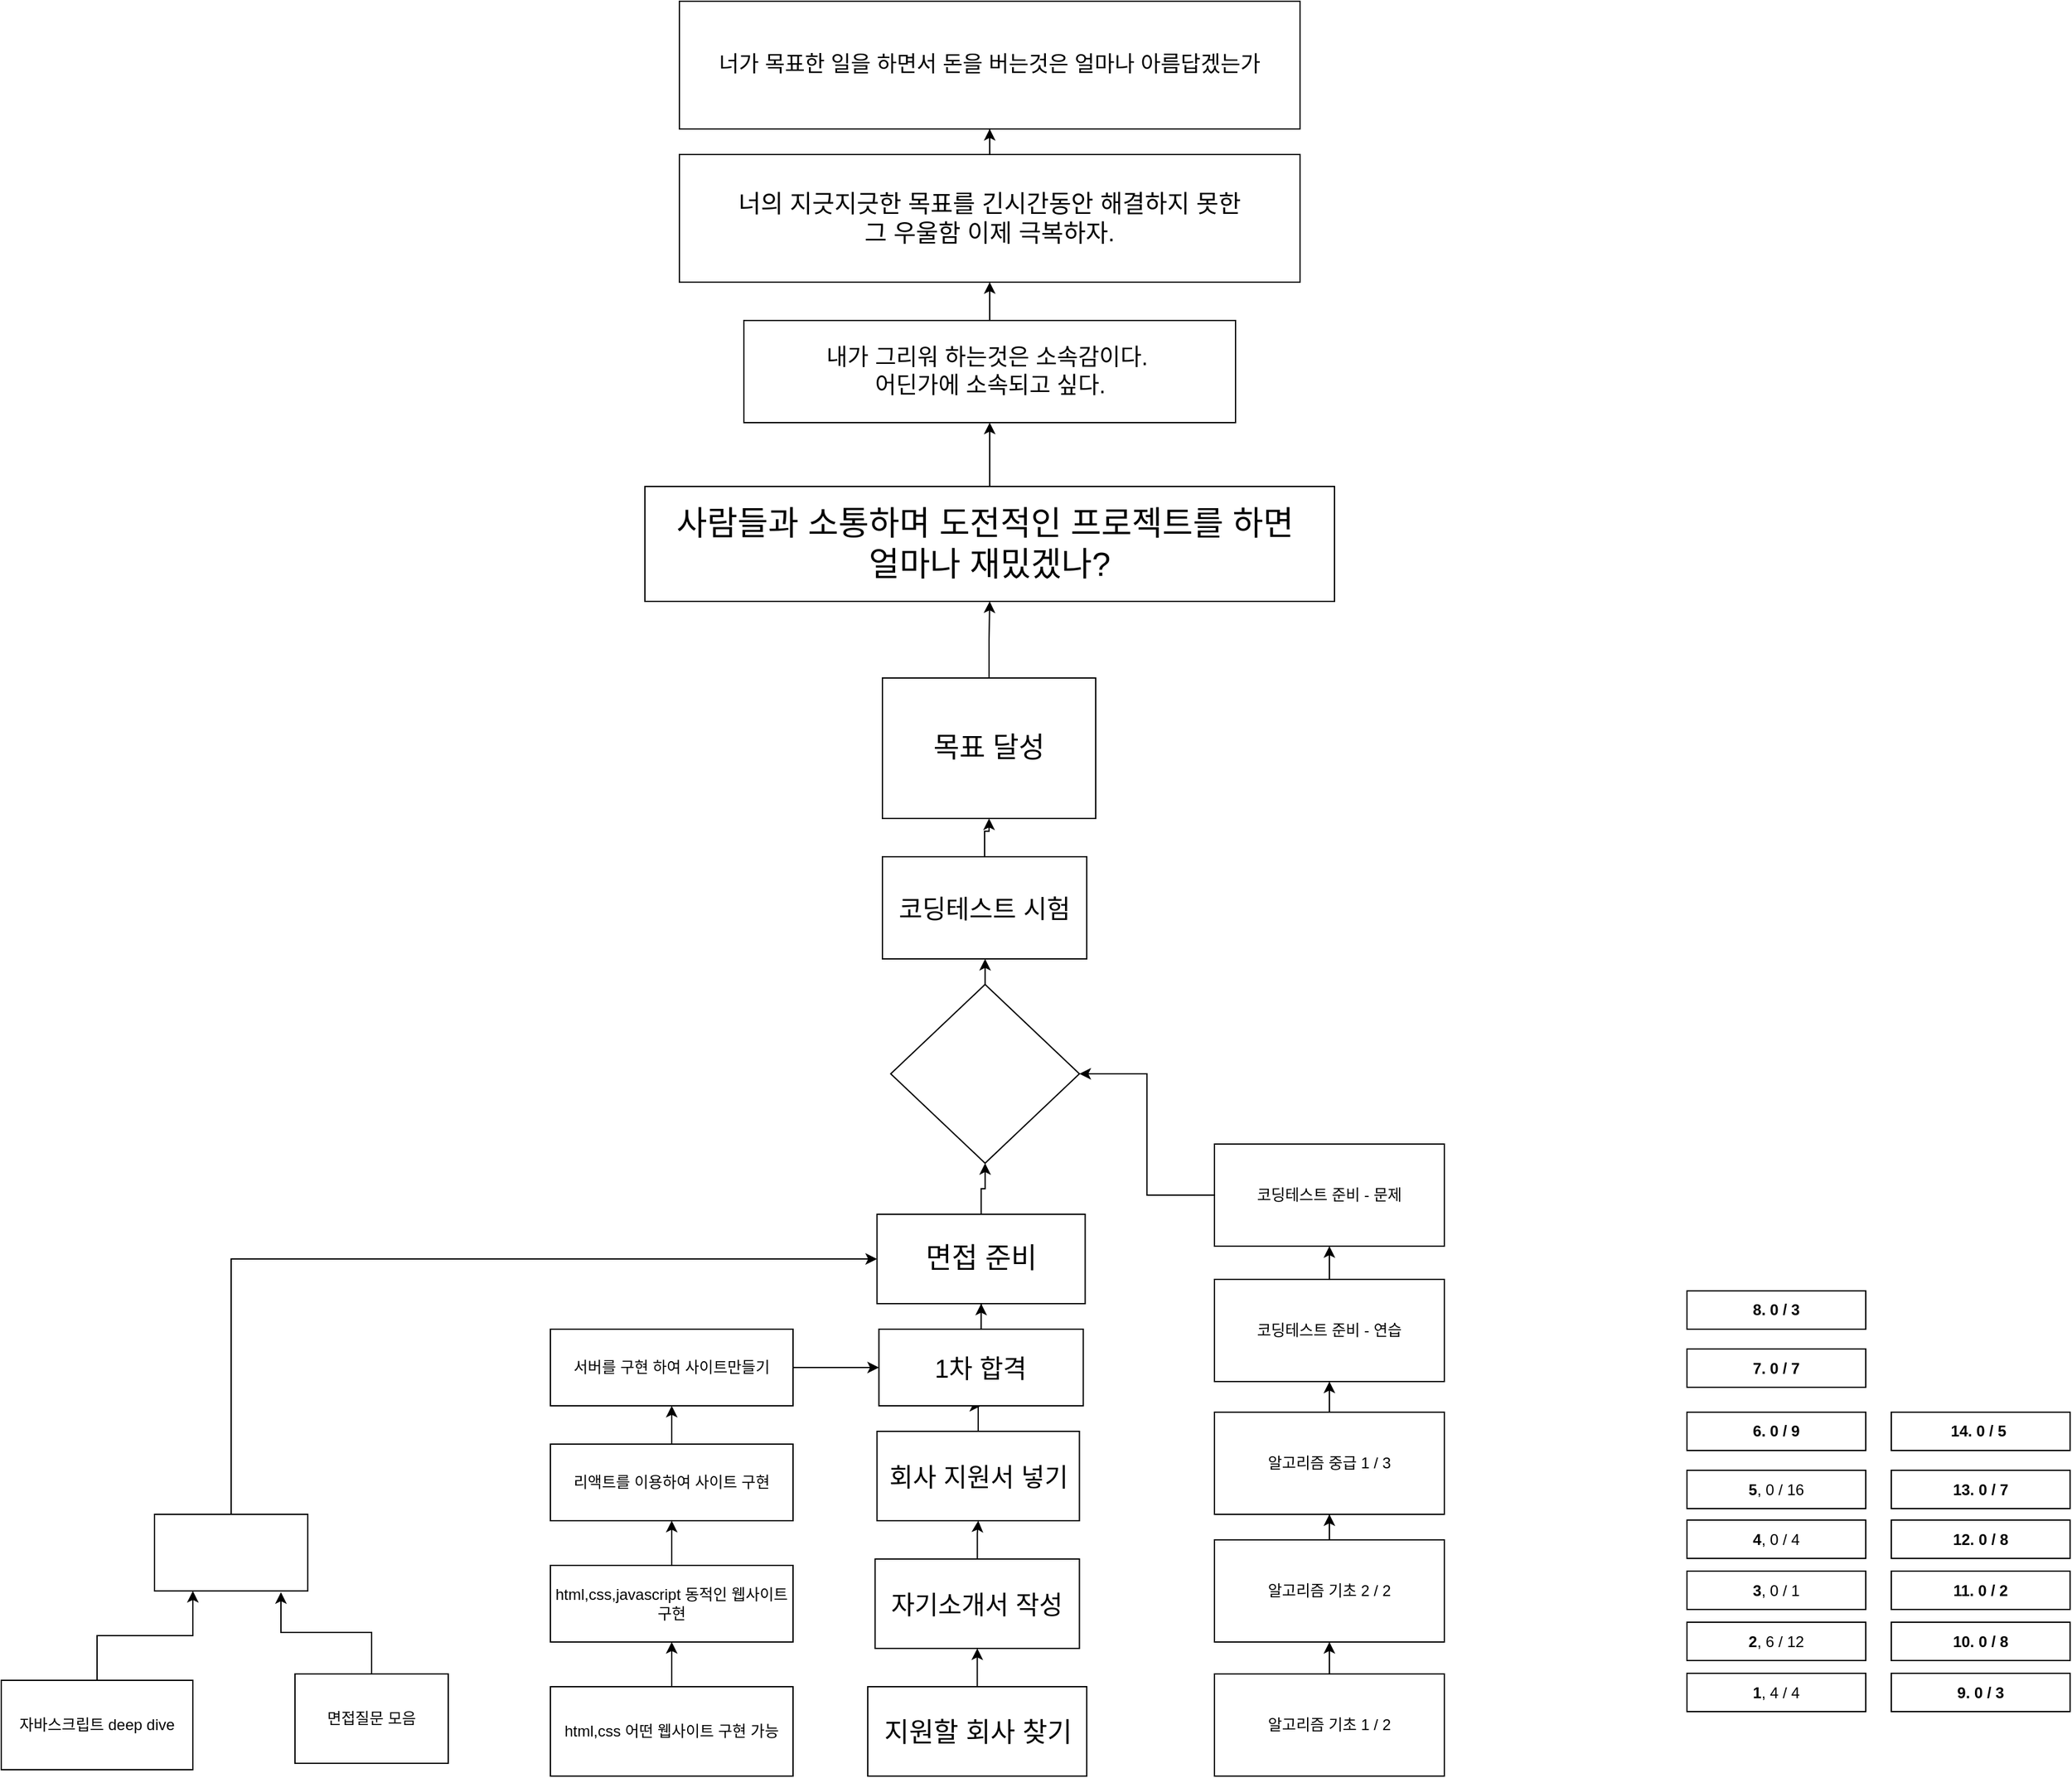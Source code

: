 <mxfile version="15.0.6" type="github">
  <diagram id="SMwGUEMnSgFnPFMBGkIa" name="Page-1">
    <mxGraphModel dx="2249" dy="3100" grid="1" gridSize="10" guides="1" tooltips="1" connect="1" arrows="1" fold="1" page="1" pageScale="1" pageWidth="827" pageHeight="1169" math="0" shadow="0">
      <root>
        <mxCell id="0" />
        <mxCell id="1" parent="0" />
        <mxCell id="18RsudGsqTFJ1O7Z_rHa-3" value="" style="edgeStyle=orthogonalEdgeStyle;rounded=0;orthogonalLoop=1;jettySize=auto;html=1;" parent="1" source="mTh_-4iABWyhHadGjuGW-1" target="18RsudGsqTFJ1O7Z_rHa-2" edge="1">
          <mxGeometry relative="1" as="geometry" />
        </mxCell>
        <mxCell id="mTh_-4iABWyhHadGjuGW-1" value="&lt;font style=&quot;font-size: 22px&quot;&gt;목표 달성&lt;br&gt;&lt;/font&gt;" style="rounded=0;whiteSpace=wrap;html=1;" parent="1" vertex="1">
          <mxGeometry x="330" y="-1140" width="167" height="110" as="geometry" />
        </mxCell>
        <mxCell id="18RsudGsqTFJ1O7Z_rHa-6" style="edgeStyle=orthogonalEdgeStyle;rounded=0;orthogonalLoop=1;jettySize=auto;html=1;exitX=0.5;exitY=0;exitDx=0;exitDy=0;" parent="1" source="mTh_-4iABWyhHadGjuGW-2" target="mTh_-4iABWyhHadGjuGW-5" edge="1">
          <mxGeometry relative="1" as="geometry" />
        </mxCell>
        <mxCell id="mTh_-4iABWyhHadGjuGW-2" value="&lt;font style=&quot;font-size: 20px&quot;&gt;회사 지원서 넣기&lt;/font&gt;" style="rounded=0;whiteSpace=wrap;html=1;" parent="1" vertex="1">
          <mxGeometry x="325.75" y="-550" width="158.5" height="70" as="geometry" />
        </mxCell>
        <mxCell id="18RsudGsqTFJ1O7Z_rHa-8" value="" style="edgeStyle=orthogonalEdgeStyle;rounded=0;orthogonalLoop=1;jettySize=auto;html=1;" parent="1" source="mTh_-4iABWyhHadGjuGW-3" target="mTh_-4iABWyhHadGjuGW-13" edge="1">
          <mxGeometry relative="1" as="geometry" />
        </mxCell>
        <mxCell id="mTh_-4iABWyhHadGjuGW-3" value="&lt;font style=&quot;font-size: 22px&quot;&gt;면접 준비&lt;/font&gt;" style="rounded=0;whiteSpace=wrap;html=1;" parent="1" vertex="1">
          <mxGeometry x="325.75" y="-720" width="163" height="70" as="geometry" />
        </mxCell>
        <mxCell id="18RsudGsqTFJ1O7Z_rHa-1" value="" style="edgeStyle=orthogonalEdgeStyle;rounded=0;orthogonalLoop=1;jettySize=auto;html=1;" parent="1" source="mTh_-4iABWyhHadGjuGW-4" target="mTh_-4iABWyhHadGjuGW-1" edge="1">
          <mxGeometry relative="1" as="geometry" />
        </mxCell>
        <mxCell id="mTh_-4iABWyhHadGjuGW-4" value="&lt;font style=&quot;font-size: 20px&quot;&gt;코딩테스트 시험&lt;/font&gt;" style="rounded=0;whiteSpace=wrap;html=1;" parent="1" vertex="1">
          <mxGeometry x="330" y="-1000" width="160" height="80" as="geometry" />
        </mxCell>
        <mxCell id="18RsudGsqTFJ1O7Z_rHa-7" style="edgeStyle=orthogonalEdgeStyle;rounded=0;orthogonalLoop=1;jettySize=auto;html=1;exitX=0.5;exitY=0;exitDx=0;exitDy=0;" parent="1" source="mTh_-4iABWyhHadGjuGW-5" target="mTh_-4iABWyhHadGjuGW-3" edge="1">
          <mxGeometry relative="1" as="geometry" />
        </mxCell>
        <mxCell id="mTh_-4iABWyhHadGjuGW-5" value="&lt;font style=&quot;font-size: 20px&quot;&gt;1차 합격&lt;/font&gt;" style="rounded=0;whiteSpace=wrap;html=1;" parent="1" vertex="1">
          <mxGeometry x="327.25" y="-630" width="160" height="60" as="geometry" />
        </mxCell>
        <mxCell id="18RsudGsqTFJ1O7Z_rHa-5" value="" style="edgeStyle=orthogonalEdgeStyle;rounded=0;orthogonalLoop=1;jettySize=auto;html=1;" parent="1" source="mTh_-4iABWyhHadGjuGW-6" target="mTh_-4iABWyhHadGjuGW-2" edge="1">
          <mxGeometry relative="1" as="geometry" />
        </mxCell>
        <mxCell id="mTh_-4iABWyhHadGjuGW-6" value="&lt;font style=&quot;font-size: 20px&quot;&gt;자기소개서 작성&lt;/font&gt;" style="rounded=0;whiteSpace=wrap;html=1;" parent="1" vertex="1">
          <mxGeometry x="324.25" y="-450" width="160" height="70" as="geometry" />
        </mxCell>
        <mxCell id="18RsudGsqTFJ1O7Z_rHa-4" value="" style="edgeStyle=orthogonalEdgeStyle;rounded=0;orthogonalLoop=1;jettySize=auto;html=1;" parent="1" source="mTh_-4iABWyhHadGjuGW-7" target="mTh_-4iABWyhHadGjuGW-6" edge="1">
          <mxGeometry relative="1" as="geometry" />
        </mxCell>
        <mxCell id="mTh_-4iABWyhHadGjuGW-7" value="&lt;font style=&quot;font-size: 21px&quot;&gt;지원할 회사 찾기&lt;/font&gt;" style="rounded=0;whiteSpace=wrap;html=1;" parent="1" vertex="1">
          <mxGeometry x="318.5" y="-350" width="171.5" height="70" as="geometry" />
        </mxCell>
        <mxCell id="18RsudGsqTFJ1O7Z_rHa-9" style="edgeStyle=orthogonalEdgeStyle;rounded=0;orthogonalLoop=1;jettySize=auto;html=1;exitX=0.5;exitY=0;exitDx=0;exitDy=0;" parent="1" source="mTh_-4iABWyhHadGjuGW-13" target="mTh_-4iABWyhHadGjuGW-4" edge="1">
          <mxGeometry relative="1" as="geometry" />
        </mxCell>
        <mxCell id="mTh_-4iABWyhHadGjuGW-13" value="" style="rhombus;whiteSpace=wrap;html=1;" parent="1" vertex="1">
          <mxGeometry x="336.5" y="-900" width="147.75" height="140" as="geometry" />
        </mxCell>
        <mxCell id="mTh_-4iABWyhHadGjuGW-19" value="" style="edgeStyle=orthogonalEdgeStyle;rounded=0;orthogonalLoop=1;jettySize=auto;html=1;" parent="1" source="mTh_-4iABWyhHadGjuGW-14" target="mTh_-4iABWyhHadGjuGW-15" edge="1">
          <mxGeometry relative="1" as="geometry" />
        </mxCell>
        <mxCell id="mTh_-4iABWyhHadGjuGW-14" value="알고리즘 기초 1 / 2" style="rounded=0;whiteSpace=wrap;html=1;" parent="1" vertex="1">
          <mxGeometry x="590" y="-360" width="180" height="80" as="geometry" />
        </mxCell>
        <mxCell id="mTh_-4iABWyhHadGjuGW-20" style="edgeStyle=orthogonalEdgeStyle;rounded=0;orthogonalLoop=1;jettySize=auto;html=1;exitX=0.5;exitY=0;exitDx=0;exitDy=0;" parent="1" source="mTh_-4iABWyhHadGjuGW-15" target="mTh_-4iABWyhHadGjuGW-16" edge="1">
          <mxGeometry relative="1" as="geometry" />
        </mxCell>
        <mxCell id="mTh_-4iABWyhHadGjuGW-15" value="알고리즘 기초 2 / 2" style="rounded=0;whiteSpace=wrap;html=1;" parent="1" vertex="1">
          <mxGeometry x="590" y="-465" width="180" height="80" as="geometry" />
        </mxCell>
        <mxCell id="mTh_-4iABWyhHadGjuGW-21" value="" style="edgeStyle=orthogonalEdgeStyle;rounded=0;orthogonalLoop=1;jettySize=auto;html=1;" parent="1" source="mTh_-4iABWyhHadGjuGW-16" target="mTh_-4iABWyhHadGjuGW-17" edge="1">
          <mxGeometry relative="1" as="geometry" />
        </mxCell>
        <mxCell id="mTh_-4iABWyhHadGjuGW-16" value="알고리즘 중급 1 / 3" style="rounded=0;whiteSpace=wrap;html=1;" parent="1" vertex="1">
          <mxGeometry x="590" y="-565" width="180" height="80" as="geometry" />
        </mxCell>
        <mxCell id="mTh_-4iABWyhHadGjuGW-22" value="" style="edgeStyle=orthogonalEdgeStyle;rounded=0;orthogonalLoop=1;jettySize=auto;html=1;" parent="1" source="mTh_-4iABWyhHadGjuGW-17" target="mTh_-4iABWyhHadGjuGW-18" edge="1">
          <mxGeometry relative="1" as="geometry" />
        </mxCell>
        <mxCell id="mTh_-4iABWyhHadGjuGW-17" value="코딩테스트 준비 - 연습" style="rounded=0;whiteSpace=wrap;html=1;" parent="1" vertex="1">
          <mxGeometry x="590" y="-669" width="180" height="80" as="geometry" />
        </mxCell>
        <mxCell id="mTh_-4iABWyhHadGjuGW-25" style="edgeStyle=orthogonalEdgeStyle;rounded=0;orthogonalLoop=1;jettySize=auto;html=1;exitX=0;exitY=0.5;exitDx=0;exitDy=0;entryX=1;entryY=0.5;entryDx=0;entryDy=0;" parent="1" source="mTh_-4iABWyhHadGjuGW-18" target="mTh_-4iABWyhHadGjuGW-13" edge="1">
          <mxGeometry relative="1" as="geometry" />
        </mxCell>
        <mxCell id="mTh_-4iABWyhHadGjuGW-18" value="코딩테스트 준비 - 문제" style="rounded=0;whiteSpace=wrap;html=1;" parent="1" vertex="1">
          <mxGeometry x="590" y="-775" width="180" height="80" as="geometry" />
        </mxCell>
        <mxCell id="mTh_-4iABWyhHadGjuGW-31" value="" style="edgeStyle=orthogonalEdgeStyle;rounded=0;orthogonalLoop=1;jettySize=auto;html=1;" parent="1" source="mTh_-4iABWyhHadGjuGW-26" target="mTh_-4iABWyhHadGjuGW-27" edge="1">
          <mxGeometry relative="1" as="geometry" />
        </mxCell>
        <mxCell id="mTh_-4iABWyhHadGjuGW-26" value="html,css 어떤 웹사이트 구현 가능" style="rounded=0;whiteSpace=wrap;html=1;" parent="1" vertex="1">
          <mxGeometry x="70" y="-350" width="190" height="70" as="geometry" />
        </mxCell>
        <mxCell id="mTh_-4iABWyhHadGjuGW-32" value="" style="edgeStyle=orthogonalEdgeStyle;rounded=0;orthogonalLoop=1;jettySize=auto;html=1;" parent="1" source="mTh_-4iABWyhHadGjuGW-27" target="mTh_-4iABWyhHadGjuGW-29" edge="1">
          <mxGeometry relative="1" as="geometry" />
        </mxCell>
        <mxCell id="mTh_-4iABWyhHadGjuGW-27" value="html,css,javascript 동적인 웹사이트 구현" style="rounded=0;whiteSpace=wrap;html=1;" parent="1" vertex="1">
          <mxGeometry x="70" y="-445" width="190" height="60" as="geometry" />
        </mxCell>
        <mxCell id="mTh_-4iABWyhHadGjuGW-33" value="" style="edgeStyle=orthogonalEdgeStyle;rounded=0;orthogonalLoop=1;jettySize=auto;html=1;" parent="1" source="mTh_-4iABWyhHadGjuGW-29" target="mTh_-4iABWyhHadGjuGW-30" edge="1">
          <mxGeometry relative="1" as="geometry" />
        </mxCell>
        <mxCell id="mTh_-4iABWyhHadGjuGW-29" value="리액트를 이용하여 사이트 구현" style="rounded=0;whiteSpace=wrap;html=1;" parent="1" vertex="1">
          <mxGeometry x="70" y="-540" width="190" height="60" as="geometry" />
        </mxCell>
        <mxCell id="mTh_-4iABWyhHadGjuGW-34" value="" style="edgeStyle=orthogonalEdgeStyle;rounded=0;orthogonalLoop=1;jettySize=auto;html=1;" parent="1" source="mTh_-4iABWyhHadGjuGW-30" target="mTh_-4iABWyhHadGjuGW-5" edge="1">
          <mxGeometry relative="1" as="geometry" />
        </mxCell>
        <mxCell id="mTh_-4iABWyhHadGjuGW-30" value="서버를 구현 하여 사이트만들기" style="rounded=0;whiteSpace=wrap;html=1;" parent="1" vertex="1">
          <mxGeometry x="70" y="-630" width="190" height="60" as="geometry" />
        </mxCell>
        <mxCell id="mTh_-4iABWyhHadGjuGW-39" style="edgeStyle=orthogonalEdgeStyle;rounded=0;orthogonalLoop=1;jettySize=auto;html=1;entryX=0.25;entryY=1;entryDx=0;entryDy=0;" parent="1" source="mTh_-4iABWyhHadGjuGW-35" target="mTh_-4iABWyhHadGjuGW-37" edge="1">
          <mxGeometry relative="1" as="geometry" />
        </mxCell>
        <mxCell id="mTh_-4iABWyhHadGjuGW-35" value="자바스크립트 deep dive" style="rounded=0;whiteSpace=wrap;html=1;" parent="1" vertex="1">
          <mxGeometry x="-360" y="-355" width="150" height="70" as="geometry" />
        </mxCell>
        <mxCell id="mTh_-4iABWyhHadGjuGW-38" value="" style="edgeStyle=orthogonalEdgeStyle;rounded=0;orthogonalLoop=1;jettySize=auto;html=1;entryX=0.825;entryY=1.017;entryDx=0;entryDy=0;entryPerimeter=0;" parent="1" source="mTh_-4iABWyhHadGjuGW-36" target="mTh_-4iABWyhHadGjuGW-37" edge="1">
          <mxGeometry relative="1" as="geometry">
            <mxPoint x="-120" y="-400" as="targetPoint" />
          </mxGeometry>
        </mxCell>
        <mxCell id="mTh_-4iABWyhHadGjuGW-36" value="면접질문 모음" style="rounded=0;whiteSpace=wrap;html=1;" parent="1" vertex="1">
          <mxGeometry x="-130" y="-360" width="120" height="70" as="geometry" />
        </mxCell>
        <mxCell id="mTh_-4iABWyhHadGjuGW-40" style="edgeStyle=orthogonalEdgeStyle;rounded=0;orthogonalLoop=1;jettySize=auto;html=1;entryX=0;entryY=0.5;entryDx=0;entryDy=0;" parent="1" source="mTh_-4iABWyhHadGjuGW-37" target="mTh_-4iABWyhHadGjuGW-3" edge="1">
          <mxGeometry relative="1" as="geometry">
            <Array as="points">
              <mxPoint x="-180" y="-685" />
            </Array>
          </mxGeometry>
        </mxCell>
        <mxCell id="mTh_-4iABWyhHadGjuGW-37" value="" style="rounded=0;whiteSpace=wrap;html=1;" parent="1" vertex="1">
          <mxGeometry x="-240" y="-485" width="120" height="60" as="geometry" />
        </mxCell>
        <mxCell id="mTh_-4iABWyhHadGjuGW-42" value="&lt;b&gt;1&lt;/b&gt;, 4 / 4&lt;span style=&quot;color: rgba(0 , 0 , 0 , 0) ; font-family: monospace ; font-size: 0px&quot;&gt;%3CmxGraphModel%3E%3Croot%3E%3CmxCell%20id%3D%220%22%2F%3E%3CmxCell%20id%3D%221%22%20parent%3D%220%22%2F%3E%3CmxCell%20id%3D%222%22%20value%3D%22%EC%BD%94%EB%94%A9%ED%85%8C%EC%8A%A4%ED%8A%B8%20%EC%A4%80%EB%B9%84%20-%20%EC%97%B0%EC%8A%B5%22%20style%3D%22rounded%3D0%3BwhiteSpace%3Dwrap%3Bhtml%3D1%3B%22%20vertex%3D%221%22%20parent%3D%221%22%3E%3CmxGeometry%20x%3D%22827%22%20y%3D%22-664%22%20width%3D%22180%22%20height%3D%2280%22%20as%3D%22geometry%22%2F%3E%3C%2FmxCell%3E%3C%2Froot%3E%3C%2FmxGraphModel%3E&lt;/span&gt;" style="rounded=0;whiteSpace=wrap;html=1;" parent="1" vertex="1">
          <mxGeometry x="960" y="-360.5" width="140" height="30" as="geometry" />
        </mxCell>
        <mxCell id="mTh_-4iABWyhHadGjuGW-43" value="&lt;b&gt;2&lt;/b&gt;, 6 / 12&lt;span style=&quot;color: rgba(0 , 0 , 0 , 0) ; font-family: monospace ; font-size: 0px&quot;&gt;%3CmxGraphModel%3E%3Croot%3E%3CmxCell%20id%3D%220%22%2F%3E%3CmxCell%20id%3D%221%22%20parent%3D%220%22%2F%3E%3CmxCell%20id%3D%222%22%20value%3D%22%EC%BD%94%EB%94%A9%ED%85%8C%EC%8A%A4%ED%8A%B8%20%EC%A4%80%EB%B9%84%20-%20%EC%97%B0%EC%8A%B5%22%20style%3D%22rounded%3D0%3BwhiteSpace%3Dwrap%3Bhtml%3D1%3B%22%20vertex%3D%221%22%20parent%3D%221%22%3E%3CmxGeometry%20x%3D%22827%22%20y%3D%22-664%22%20width%3D%22180%22%20height%3D%2280%22%20as%3D%22geometry%22%2F%3E%3C%2FmxCell%3E%3C%2Froot%3E%3C%2FmxGraphModel%&lt;/span&gt;" style="rounded=0;whiteSpace=wrap;html=1;" parent="1" vertex="1">
          <mxGeometry x="960" y="-400.5" width="140" height="30" as="geometry" />
        </mxCell>
        <mxCell id="mTh_-4iABWyhHadGjuGW-44" value="&lt;b&gt;3&lt;/b&gt;, 0 / 1&lt;span style=&quot;color: rgba(0 , 0 , 0 , 0) ; font-family: monospace ; font-size: 0px&quot;&gt;%3CmxGraphModel%3E%3Croot%3E%3CmxCell%20id%3D%220%22%2F%3E%3CmxCell%20id%3D%221%22%20parent%3D%220%22%2F%3E%3CmxCell%20id%3D%222%22%20value%3D%22%EC%BD%94%EB%94%A9%ED%85%8C%EC%8A%A4%ED%8A%B8%20%EC%A4%80%EB%B9%84%20-%20%EC%97%B0%EC%8A%B5%22%20style%3D%22rounded%3D0%3BwhiteSpace%3Dwrap%3Bhtml%3D1%3B%22%20vertex%3D%221%22%20parent%3D%221%22%3E%3CmxGeometry%20x%3D%22827%22%20y%3D%22-664%22%20width%3D%22180%22%20height%3D%2280%22%20as%3D%22geometry%22%2F%3E%3C%2FmxCell%3E%3C%2Froot%3E%3C%2FmxGraphModel%&lt;/span&gt;" style="rounded=0;whiteSpace=wrap;html=1;" parent="1" vertex="1">
          <mxGeometry x="960" y="-440.5" width="140" height="30" as="geometry" />
        </mxCell>
        <mxCell id="mTh_-4iABWyhHadGjuGW-45" value="&lt;b&gt;4&lt;/b&gt;, 0 / 4&lt;span style=&quot;color: rgba(0 , 0 , 0 , 0) ; font-family: monospace ; font-size: 0px&quot;&gt;%3CmxGraphModel%3E%3Croot%3E%3CmxCell%20id%3D%220%22%2F%3E%3CmxCell%20id%3D%221%22%20parent%3D%220%22%2F%3E%3CmxCell%20id%3D%222%22%20value%3D%22%EC%BD%94%EB%94%A9%ED%85%8C%EC%8A%A4%ED%8A%B8%20%EC%A4%80%EB%B9%84%20-%20%EC%97%B0%EC%8A%B5%22%20style%3D%22rounded%3D0%3BwhiteSpace%3Dwrap%3Bhtml%3D1%3B%22%20vertex%3D%221%22%20parent%3D%221%22%3E%3CmxGeometry%20x%3D%22827%22%20y%3D%22-664%22%20width%3D%22180%22%20height%3D%2280%22%20as%3D%22geometry%22%2F%3E%3C%2FmxCell%3E%3C%2Froot%3E%3C%2FmxGraphModel%&lt;/span&gt;" style="rounded=0;whiteSpace=wrap;html=1;" parent="1" vertex="1">
          <mxGeometry x="960" y="-480.5" width="140" height="30" as="geometry" />
        </mxCell>
        <mxCell id="mTh_-4iABWyhHadGjuGW-46" value="&lt;b&gt;5&lt;/b&gt;, 0 / 16&lt;span style=&quot;color: rgba(0 , 0 , 0 , 0) ; font-family: monospace ; font-size: 0px&quot;&gt;%3CmxGraphModel%3E%3Croot%3E%3CmxCell%20id%3D%220%22%2F%3E%3CmxCell%20id%3D%221%22%20parent%3D%220%22%2F%3E%3CmxCell%20id%3D%222%22%20value%3D%22%EC%BD%94%EB%94%A9%ED%85%8C%EC%8A%A4%ED%8A%B8%20%EC%A4%80%EB%B9%84%20-%20%EC%97%B0%EC%8A%B5%22%20style%3D%22rounded%3D0%3BwhiteSpace%3Dwrap%3Bhtml%3D1%3B%22%20vertex%3D%221%22%20parent%3D%221%22%3E%3CmxGeometry%20x%3D%22827%22%20y%3D%22-664%22%20width%3D%22180%22%20height%3D%2280%22%20as%3D%22geometry%22%2F%3E%3C%2FmxCell%3E%3C%2Froot%3E%3C%2FmxGraphModel&lt;/span&gt;" style="rounded=0;whiteSpace=wrap;html=1;" parent="1" vertex="1">
          <mxGeometry x="960" y="-519.5" width="140" height="30" as="geometry" />
        </mxCell>
        <mxCell id="mTh_-4iABWyhHadGjuGW-47" value="&lt;b&gt;6. 0 / 9&lt;/b&gt;" style="rounded=0;whiteSpace=wrap;html=1;" parent="1" vertex="1">
          <mxGeometry x="960" y="-565" width="140" height="30" as="geometry" />
        </mxCell>
        <mxCell id="mTh_-4iABWyhHadGjuGW-48" value="&lt;b&gt;7. 0 / 7&lt;/b&gt;" style="rounded=0;whiteSpace=wrap;html=1;" parent="1" vertex="1">
          <mxGeometry x="960" y="-614.5" width="140" height="30" as="geometry" />
        </mxCell>
        <mxCell id="mTh_-4iABWyhHadGjuGW-49" value="&lt;div&gt;&lt;b&gt;8. 0 / 3&lt;/b&gt;&lt;/div&gt;" style="rounded=0;whiteSpace=wrap;html=1;" parent="1" vertex="1">
          <mxGeometry x="960" y="-660" width="140" height="30" as="geometry" />
        </mxCell>
        <mxCell id="mTh_-4iABWyhHadGjuGW-50" value="&lt;b&gt;9. 0 / 3&lt;/b&gt;" style="rounded=0;whiteSpace=wrap;html=1;" parent="1" vertex="1">
          <mxGeometry x="1120" y="-360.5" width="140" height="30" as="geometry" />
        </mxCell>
        <mxCell id="mTh_-4iABWyhHadGjuGW-51" value="&lt;b&gt;10. 0 / 8&lt;/b&gt;" style="rounded=0;whiteSpace=wrap;html=1;" parent="1" vertex="1">
          <mxGeometry x="1120" y="-400.5" width="140" height="30" as="geometry" />
        </mxCell>
        <mxCell id="mTh_-4iABWyhHadGjuGW-52" value="&lt;b&gt;11. 0 / 2&lt;/b&gt;" style="rounded=0;whiteSpace=wrap;html=1;" parent="1" vertex="1">
          <mxGeometry x="1120" y="-440.5" width="140" height="30" as="geometry" />
        </mxCell>
        <mxCell id="mTh_-4iABWyhHadGjuGW-53" value="&lt;b&gt;12. 0 / 8&lt;/b&gt;" style="rounded=0;whiteSpace=wrap;html=1;" parent="1" vertex="1">
          <mxGeometry x="1120" y="-480.5" width="140" height="30" as="geometry" />
        </mxCell>
        <mxCell id="mTh_-4iABWyhHadGjuGW-54" value="&lt;b&gt;13. 0 / 7&lt;/b&gt;" style="rounded=0;whiteSpace=wrap;html=1;" parent="1" vertex="1">
          <mxGeometry x="1120" y="-519.5" width="140" height="30" as="geometry" />
        </mxCell>
        <mxCell id="mTh_-4iABWyhHadGjuGW-55" value="&lt;b&gt;14. 0 / 5&amp;nbsp;&lt;/b&gt;" style="rounded=0;whiteSpace=wrap;html=1;" parent="1" vertex="1">
          <mxGeometry x="1120" y="-565" width="140" height="30" as="geometry" />
        </mxCell>
        <mxCell id="BDkJNnGbewyETewIVnR9-2" value="" style="edgeStyle=orthogonalEdgeStyle;rounded=0;orthogonalLoop=1;jettySize=auto;html=1;" parent="1" source="18RsudGsqTFJ1O7Z_rHa-2" target="BDkJNnGbewyETewIVnR9-1" edge="1">
          <mxGeometry relative="1" as="geometry" />
        </mxCell>
        <mxCell id="18RsudGsqTFJ1O7Z_rHa-2" value="&lt;font style=&quot;font-size: 26px&quot;&gt;사람들과 소통하며 도전적인 프로젝트를 하면&amp;nbsp;&lt;br&gt;얼마나 재밌겠나?&lt;/font&gt;" style="rounded=0;whiteSpace=wrap;html=1;" parent="1" vertex="1">
          <mxGeometry x="144" y="-1290" width="540" height="90" as="geometry" />
        </mxCell>
        <mxCell id="iyAlKs3Y1mDKhOXzKE1F-2" value="" style="edgeStyle=orthogonalEdgeStyle;rounded=0;orthogonalLoop=1;jettySize=auto;html=1;" parent="1" source="BDkJNnGbewyETewIVnR9-1" target="iyAlKs3Y1mDKhOXzKE1F-1" edge="1">
          <mxGeometry relative="1" as="geometry" />
        </mxCell>
        <mxCell id="BDkJNnGbewyETewIVnR9-1" value="&lt;font style=&quot;font-size: 18px&quot;&gt;내가 그리워 하는것은 소속감이다.&amp;nbsp;&lt;br&gt;어딘가에 소속되고 싶다.&lt;/font&gt;" style="rounded=0;whiteSpace=wrap;html=1;" parent="1" vertex="1">
          <mxGeometry x="221.5" y="-1420" width="385" height="80" as="geometry" />
        </mxCell>
        <mxCell id="hxvZ0k3XdWp_UTW1Nmu8-4" value="" style="edgeStyle=orthogonalEdgeStyle;rounded=0;orthogonalLoop=1;jettySize=auto;html=1;" edge="1" parent="1" source="iyAlKs3Y1mDKhOXzKE1F-1" target="hxvZ0k3XdWp_UTW1Nmu8-3">
          <mxGeometry relative="1" as="geometry" />
        </mxCell>
        <mxCell id="iyAlKs3Y1mDKhOXzKE1F-1" value="&lt;font style=&quot;font-size: 19px&quot;&gt;너의 지긋지긋한 목표를 긴시간동안 해결하지 못한&lt;br&gt;그 우울함 이제 극복하자.&lt;br&gt;&lt;/font&gt;" style="rounded=0;whiteSpace=wrap;html=1;" parent="1" vertex="1">
          <mxGeometry x="171" y="-1550" width="486" height="100" as="geometry" />
        </mxCell>
        <mxCell id="hxvZ0k3XdWp_UTW1Nmu8-3" value="&lt;font style=&quot;font-size: 17px&quot;&gt;너가 목표한 일을 하면서 돈을 버는것은 얼마나 아름답겠는가&lt;/font&gt;" style="rounded=0;whiteSpace=wrap;html=1;" vertex="1" parent="1">
          <mxGeometry x="171" y="-1670" width="486" height="100" as="geometry" />
        </mxCell>
      </root>
    </mxGraphModel>
  </diagram>
</mxfile>
